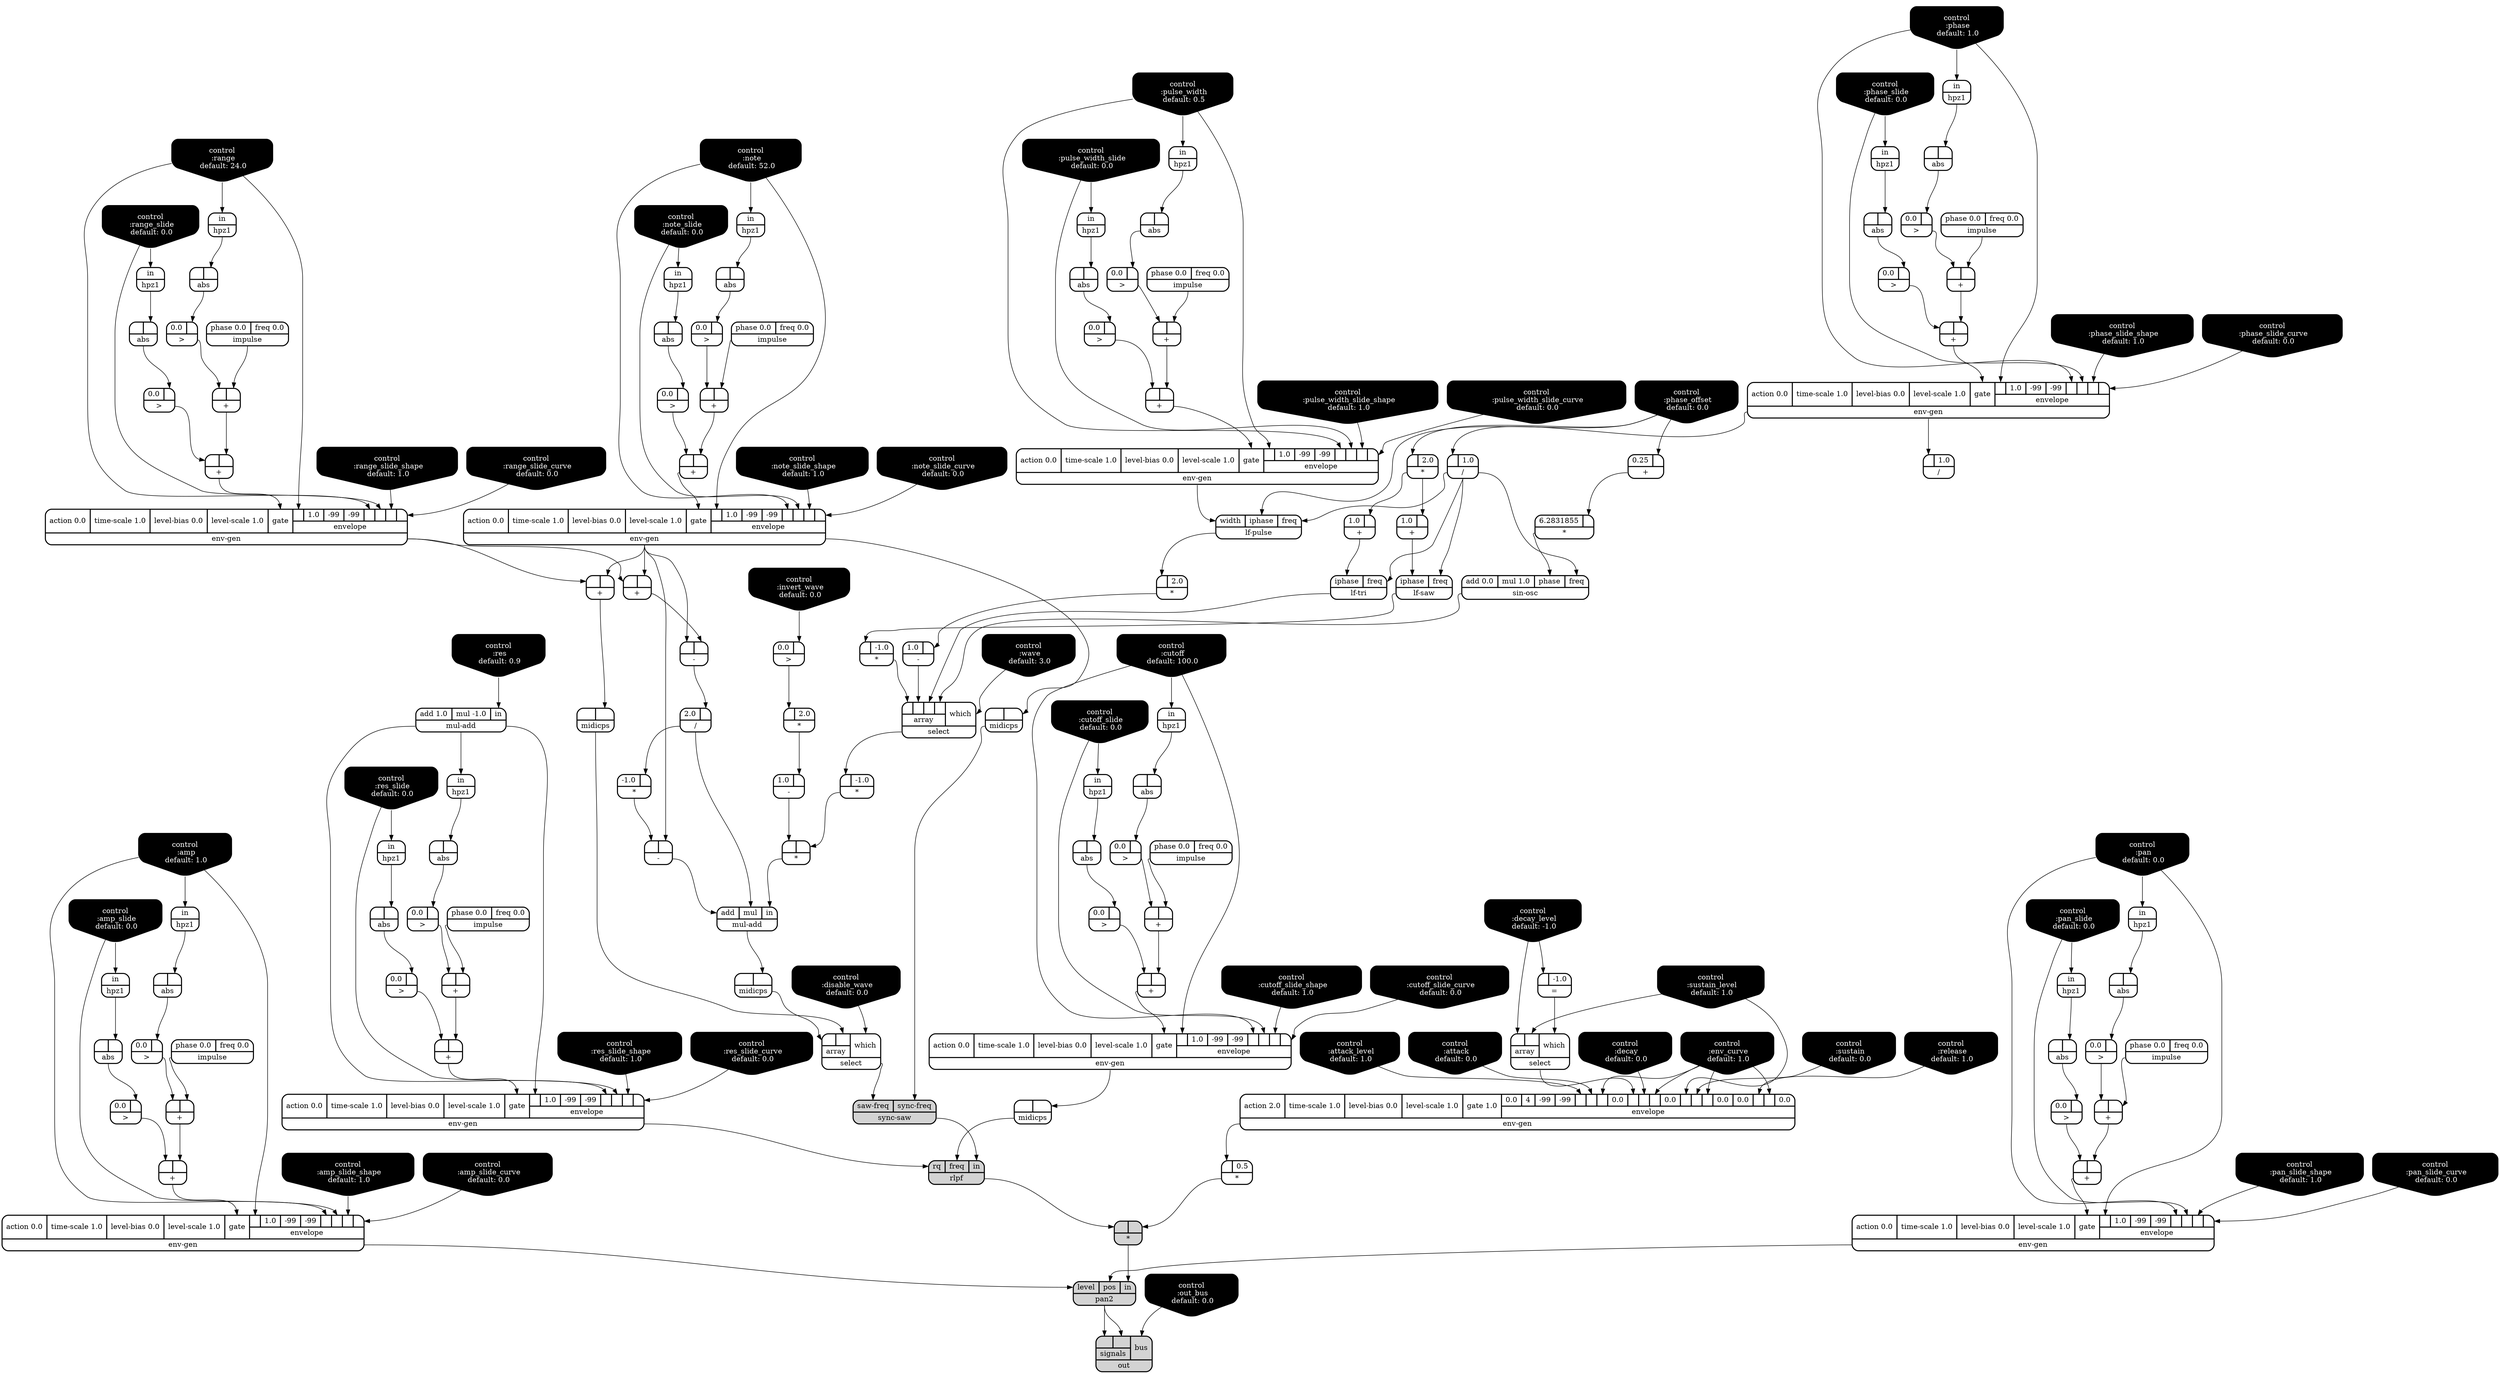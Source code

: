 digraph synthdef {
72 [label = "{{ <b> -1.0|<a> } |<__UG_NAME__>* }" style="bold, rounded" shape=record rankdir=LR];
85 [label = "{{ <b> |<a> 2.0} |<__UG_NAME__>* }" style="bold, rounded" shape=record rankdir=LR];
88 [label = "{{ <b> |<a> -1.0} |<__UG_NAME__>* }" style="bold, rounded" shape=record rankdir=LR];
100 [label = "{{ <b> |<a> 2.0} |<__UG_NAME__>* }" style="bold, rounded" shape=record rankdir=LR];
105 [label = "{{ <b> 6.2831855|<a> } |<__UG_NAME__>* }" style="bold, rounded" shape=record rankdir=LR];
108 [label = "{{ <b> |<a> -1.0} |<__UG_NAME__>* }" style="bold, rounded" shape=record rankdir=LR];
110 [label = "{{ <b> |<a> 2.0} |<__UG_NAME__>* }" style="bold, rounded" shape=record rankdir=LR];
112 [label = "{{ <b> |<a> } |<__UG_NAME__>* }" style="bold, rounded" shape=record rankdir=LR];
122 [label = "{{ <b> |<a> 0.5} |<__UG_NAME__>* }" style="bold, rounded" shape=record rankdir=LR];
144 [label = "{{ <b> |<a> } |<__UG_NAME__>* }" style="filled, bold, rounded"  shape=record rankdir=LR];
53 [label = "{{ <b> |<a> } |<__UG_NAME__>+ }" style="bold, rounded" shape=record rankdir=LR];
57 [label = "{{ <b> |<a> } |<__UG_NAME__>+ }" style="bold, rounded" shape=record rankdir=LR];
63 [label = "{{ <b> |<a> } |<__UG_NAME__>+ }" style="bold, rounded" shape=record rankdir=LR];
67 [label = "{{ <b> |<a> } |<__UG_NAME__>+ }" style="bold, rounded" shape=record rankdir=LR];
69 [label = "{{ <b> |<a> } |<__UG_NAME__>+ }" style="bold, rounded" shape=record rankdir=LR];
78 [label = "{{ <b> |<a> } |<__UG_NAME__>+ }" style="bold, rounded" shape=record rankdir=LR];
82 [label = "{{ <b> |<a> } |<__UG_NAME__>+ }" style="bold, rounded" shape=record rankdir=LR];
86 [label = "{{ <b> 1.0|<a> } |<__UG_NAME__>+ }" style="bold, rounded" shape=record rankdir=LR];
93 [label = "{{ <b> |<a> } |<__UG_NAME__>+ }" style="bold, rounded" shape=record rankdir=LR];
97 [label = "{{ <b> |<a> } |<__UG_NAME__>+ }" style="bold, rounded" shape=record rankdir=LR];
102 [label = "{{ <b> 1.0|<a> } |<__UG_NAME__>+ }" style="bold, rounded" shape=record rankdir=LR];
104 [label = "{{ <b> 0.25|<a> } |<__UG_NAME__>+ }" style="bold, rounded" shape=record rankdir=LR];
114 [label = "{{ <b> |<a> } |<__UG_NAME__>+ }" style="bold, rounded" shape=record rankdir=LR];
118 [label = "{{ <b> |<a> } |<__UG_NAME__>+ }" style="bold, rounded" shape=record rankdir=LR];
126 [label = "{{ <b> |<a> } |<__UG_NAME__>+ }" style="bold, rounded" shape=record rankdir=LR];
137 [label = "{{ <b> |<a> } |<__UG_NAME__>+ }" style="bold, rounded" shape=record rankdir=LR];
141 [label = "{{ <b> |<a> } |<__UG_NAME__>+ }" style="bold, rounded" shape=record rankdir=LR];
149 [label = "{{ <b> |<a> } |<__UG_NAME__>+ }" style="bold, rounded" shape=record rankdir=LR];
158 [label = "{{ <b> |<a> } |<__UG_NAME__>+ }" style="bold, rounded" shape=record rankdir=LR];
159 [label = "{{ <b> |<a> } |<__UG_NAME__>+ }" style="bold, rounded" shape=record rankdir=LR];
162 [label = "{{ <b> |<a> } |<__UG_NAME__>+ }" style="bold, rounded" shape=record rankdir=LR];
70 [label = "{{ <b> |<a> } |<__UG_NAME__>- }" style="bold, rounded" shape=record rankdir=LR];
73 [label = "{{ <b> |<a> } |<__UG_NAME__>- }" style="bold, rounded" shape=record rankdir=LR];
101 [label = "{{ <b> 1.0|<a> } |<__UG_NAME__>- }" style="bold, rounded" shape=record rankdir=LR];
111 [label = "{{ <b> 1.0|<a> } |<__UG_NAME__>- }" style="bold, rounded" shape=record rankdir=LR];
71 [label = "{{ <b> 2.0|<a> } |<__UG_NAME__>/ }" style="bold, rounded" shape=record rankdir=LR];
84 [label = "{{ <b> |<a> 1.0} |<__UG_NAME__>/ }" style="bold, rounded" shape=record rankdir=LR];
166 [label = "{{ <b> |<a> 1.0} |<__UG_NAME__>/ }" style="bold, rounded" shape=record rankdir=LR];
119 [label = "{{ <b> |<a> -1.0} |<__UG_NAME__>= }" style="bold, rounded" shape=record rankdir=LR];
48 [label = "{{ <b> 0.0|<a> } |<__UG_NAME__>\> }" style="bold, rounded" shape=record rankdir=LR];
52 [label = "{{ <b> 0.0|<a> } |<__UG_NAME__>\> }" style="bold, rounded" shape=record rankdir=LR];
56 [label = "{{ <b> 0.0|<a> } |<__UG_NAME__>\> }" style="bold, rounded" shape=record rankdir=LR];
62 [label = "{{ <b> 0.0|<a> } |<__UG_NAME__>\> }" style="bold, rounded" shape=record rankdir=LR];
66 [label = "{{ <b> 0.0|<a> } |<__UG_NAME__>\> }" style="bold, rounded" shape=record rankdir=LR];
77 [label = "{{ <b> 0.0|<a> } |<__UG_NAME__>\> }" style="bold, rounded" shape=record rankdir=LR];
81 [label = "{{ <b> 0.0|<a> } |<__UG_NAME__>\> }" style="bold, rounded" shape=record rankdir=LR];
92 [label = "{{ <b> 0.0|<a> } |<__UG_NAME__>\> }" style="bold, rounded" shape=record rankdir=LR];
96 [label = "{{ <b> 0.0|<a> } |<__UG_NAME__>\> }" style="bold, rounded" shape=record rankdir=LR];
109 [label = "{{ <b> 0.0|<a> } |<__UG_NAME__>\> }" style="bold, rounded" shape=record rankdir=LR];
117 [label = "{{ <b> 0.0|<a> } |<__UG_NAME__>\> }" style="bold, rounded" shape=record rankdir=LR];
136 [label = "{{ <b> 0.0|<a> } |<__UG_NAME__>\> }" style="bold, rounded" shape=record rankdir=LR];
140 [label = "{{ <b> 0.0|<a> } |<__UG_NAME__>\> }" style="bold, rounded" shape=record rankdir=LR];
148 [label = "{{ <b> 0.0|<a> } |<__UG_NAME__>\> }" style="bold, rounded" shape=record rankdir=LR];
155 [label = "{{ <b> 0.0|<a> } |<__UG_NAME__>\> }" style="bold, rounded" shape=record rankdir=LR];
156 [label = "{{ <b> 0.0|<a> } |<__UG_NAME__>\> }" style="bold, rounded" shape=record rankdir=LR];
161 [label = "{{ <b> 0.0|<a> } |<__UG_NAME__>\> }" style="bold, rounded" shape=record rankdir=LR];
47 [label = "{{ <b> |<a> } |<__UG_NAME__>abs }" style="bold, rounded" shape=record rankdir=LR];
51 [label = "{{ <b> |<a> } |<__UG_NAME__>abs }" style="bold, rounded" shape=record rankdir=LR];
55 [label = "{{ <b> |<a> } |<__UG_NAME__>abs }" style="bold, rounded" shape=record rankdir=LR];
61 [label = "{{ <b> |<a> } |<__UG_NAME__>abs }" style="bold, rounded" shape=record rankdir=LR];
65 [label = "{{ <b> |<a> } |<__UG_NAME__>abs }" style="bold, rounded" shape=record rankdir=LR];
76 [label = "{{ <b> |<a> } |<__UG_NAME__>abs }" style="bold, rounded" shape=record rankdir=LR];
80 [label = "{{ <b> |<a> } |<__UG_NAME__>abs }" style="bold, rounded" shape=record rankdir=LR];
91 [label = "{{ <b> |<a> } |<__UG_NAME__>abs }" style="bold, rounded" shape=record rankdir=LR];
95 [label = "{{ <b> |<a> } |<__UG_NAME__>abs }" style="bold, rounded" shape=record rankdir=LR];
116 [label = "{{ <b> |<a> } |<__UG_NAME__>abs }" style="bold, rounded" shape=record rankdir=LR];
135 [label = "{{ <b> |<a> } |<__UG_NAME__>abs }" style="bold, rounded" shape=record rankdir=LR];
139 [label = "{{ <b> |<a> } |<__UG_NAME__>abs }" style="bold, rounded" shape=record rankdir=LR];
147 [label = "{{ <b> |<a> } |<__UG_NAME__>abs }" style="bold, rounded" shape=record rankdir=LR];
150 [label = "{{ <b> |<a> } |<__UG_NAME__>abs }" style="bold, rounded" shape=record rankdir=LR];
153 [label = "{{ <b> |<a> } |<__UG_NAME__>abs }" style="bold, rounded" shape=record rankdir=LR];
157 [label = "{{ <b> |<a> } |<__UG_NAME__>abs }" style="bold, rounded" shape=record rankdir=LR];
0 [label = "control
 :note
 default: 52.0" shape=invhouse style="rounded, filled, bold" fillcolor=black fontcolor=white ]; 
1 [label = "control
 :note_slide
 default: 0.0" shape=invhouse style="rounded, filled, bold" fillcolor=black fontcolor=white ]; 
2 [label = "control
 :note_slide_shape
 default: 1.0" shape=invhouse style="rounded, filled, bold" fillcolor=black fontcolor=white ]; 
3 [label = "control
 :note_slide_curve
 default: 0.0" shape=invhouse style="rounded, filled, bold" fillcolor=black fontcolor=white ]; 
4 [label = "control
 :amp
 default: 1.0" shape=invhouse style="rounded, filled, bold" fillcolor=black fontcolor=white ]; 
5 [label = "control
 :amp_slide
 default: 0.0" shape=invhouse style="rounded, filled, bold" fillcolor=black fontcolor=white ]; 
6 [label = "control
 :amp_slide_shape
 default: 1.0" shape=invhouse style="rounded, filled, bold" fillcolor=black fontcolor=white ]; 
7 [label = "control
 :amp_slide_curve
 default: 0.0" shape=invhouse style="rounded, filled, bold" fillcolor=black fontcolor=white ]; 
8 [label = "control
 :pan
 default: 0.0" shape=invhouse style="rounded, filled, bold" fillcolor=black fontcolor=white ]; 
9 [label = "control
 :pan_slide
 default: 0.0" shape=invhouse style="rounded, filled, bold" fillcolor=black fontcolor=white ]; 
10 [label = "control
 :pan_slide_shape
 default: 1.0" shape=invhouse style="rounded, filled, bold" fillcolor=black fontcolor=white ]; 
11 [label = "control
 :pan_slide_curve
 default: 0.0" shape=invhouse style="rounded, filled, bold" fillcolor=black fontcolor=white ]; 
12 [label = "control
 :attack
 default: 0.0" shape=invhouse style="rounded, filled, bold" fillcolor=black fontcolor=white ]; 
13 [label = "control
 :decay
 default: 0.0" shape=invhouse style="rounded, filled, bold" fillcolor=black fontcolor=white ]; 
14 [label = "control
 :sustain
 default: 0.0" shape=invhouse style="rounded, filled, bold" fillcolor=black fontcolor=white ]; 
15 [label = "control
 :release
 default: 1.0" shape=invhouse style="rounded, filled, bold" fillcolor=black fontcolor=white ]; 
16 [label = "control
 :attack_level
 default: 1.0" shape=invhouse style="rounded, filled, bold" fillcolor=black fontcolor=white ]; 
17 [label = "control
 :decay_level
 default: -1.0" shape=invhouse style="rounded, filled, bold" fillcolor=black fontcolor=white ]; 
18 [label = "control
 :sustain_level
 default: 1.0" shape=invhouse style="rounded, filled, bold" fillcolor=black fontcolor=white ]; 
19 [label = "control
 :env_curve
 default: 1.0" shape=invhouse style="rounded, filled, bold" fillcolor=black fontcolor=white ]; 
20 [label = "control
 :cutoff
 default: 100.0" shape=invhouse style="rounded, filled, bold" fillcolor=black fontcolor=white ]; 
21 [label = "control
 :cutoff_slide
 default: 0.0" shape=invhouse style="rounded, filled, bold" fillcolor=black fontcolor=white ]; 
22 [label = "control
 :cutoff_slide_shape
 default: 1.0" shape=invhouse style="rounded, filled, bold" fillcolor=black fontcolor=white ]; 
23 [label = "control
 :cutoff_slide_curve
 default: 0.0" shape=invhouse style="rounded, filled, bold" fillcolor=black fontcolor=white ]; 
24 [label = "control
 :res
 default: 0.9" shape=invhouse style="rounded, filled, bold" fillcolor=black fontcolor=white ]; 
25 [label = "control
 :res_slide
 default: 0.0" shape=invhouse style="rounded, filled, bold" fillcolor=black fontcolor=white ]; 
26 [label = "control
 :res_slide_shape
 default: 1.0" shape=invhouse style="rounded, filled, bold" fillcolor=black fontcolor=white ]; 
27 [label = "control
 :res_slide_curve
 default: 0.0" shape=invhouse style="rounded, filled, bold" fillcolor=black fontcolor=white ]; 
28 [label = "control
 :phase
 default: 1.0" shape=invhouse style="rounded, filled, bold" fillcolor=black fontcolor=white ]; 
29 [label = "control
 :phase_slide
 default: 0.0" shape=invhouse style="rounded, filled, bold" fillcolor=black fontcolor=white ]; 
30 [label = "control
 :phase_slide_shape
 default: 1.0" shape=invhouse style="rounded, filled, bold" fillcolor=black fontcolor=white ]; 
31 [label = "control
 :phase_slide_curve
 default: 0.0" shape=invhouse style="rounded, filled, bold" fillcolor=black fontcolor=white ]; 
32 [label = "control
 :phase_offset
 default: 0.0" shape=invhouse style="rounded, filled, bold" fillcolor=black fontcolor=white ]; 
33 [label = "control
 :wave
 default: 3.0" shape=invhouse style="rounded, filled, bold" fillcolor=black fontcolor=white ]; 
34 [label = "control
 :disable_wave
 default: 0.0" shape=invhouse style="rounded, filled, bold" fillcolor=black fontcolor=white ]; 
35 [label = "control
 :invert_wave
 default: 0.0" shape=invhouse style="rounded, filled, bold" fillcolor=black fontcolor=white ]; 
36 [label = "control
 :pulse_width
 default: 0.5" shape=invhouse style="rounded, filled, bold" fillcolor=black fontcolor=white ]; 
37 [label = "control
 :pulse_width_slide
 default: 0.0" shape=invhouse style="rounded, filled, bold" fillcolor=black fontcolor=white ]; 
38 [label = "control
 :pulse_width_slide_shape
 default: 1.0" shape=invhouse style="rounded, filled, bold" fillcolor=black fontcolor=white ]; 
39 [label = "control
 :pulse_width_slide_curve
 default: 0.0" shape=invhouse style="rounded, filled, bold" fillcolor=black fontcolor=white ]; 
40 [label = "control
 :range
 default: 24.0" shape=invhouse style="rounded, filled, bold" fillcolor=black fontcolor=white ]; 
41 [label = "control
 :range_slide
 default: 0.0" shape=invhouse style="rounded, filled, bold" fillcolor=black fontcolor=white ]; 
42 [label = "control
 :range_slide_shape
 default: 1.0" shape=invhouse style="rounded, filled, bold" fillcolor=black fontcolor=white ]; 
43 [label = "control
 :range_slide_curve
 default: 0.0" shape=invhouse style="rounded, filled, bold" fillcolor=black fontcolor=white ]; 
44 [label = "control
 :out_bus
 default: 0.0" shape=invhouse style="rounded, filled, bold" fillcolor=black fontcolor=white ]; 
58 [label = "{{ <action> action 0.0|<time____scale> time-scale 1.0|<level____bias> level-bias 0.0|<level____scale> level-scale 1.0|<gate> gate|{{<envelope___control___0>|1.0|-99|-99|<envelope___control___4>|<envelope___control___5>|<envelope___control___6>|<envelope___control___7>}|envelope}} |<__UG_NAME__>env-gen }" style="bold, rounded" shape=record rankdir=LR];
68 [label = "{{ <action> action 0.0|<time____scale> time-scale 1.0|<level____bias> level-bias 0.0|<level____scale> level-scale 1.0|<gate> gate|{{<envelope___control___0>|1.0|-99|-99|<envelope___control___4>|<envelope___control___5>|<envelope___control___6>|<envelope___control___7>}|envelope}} |<__UG_NAME__>env-gen }" style="bold, rounded" shape=record rankdir=LR];
83 [label = "{{ <action> action 0.0|<time____scale> time-scale 1.0|<level____bias> level-bias 0.0|<level____scale> level-scale 1.0|<gate> gate|{{<envelope___control___0>|1.0|-99|-99|<envelope___control___4>|<envelope___control___5>|<envelope___control___6>|<envelope___control___7>}|envelope}} |<__UG_NAME__>env-gen }" style="bold, rounded" shape=record rankdir=LR];
98 [label = "{{ <action> action 0.0|<time____scale> time-scale 1.0|<level____bias> level-bias 0.0|<level____scale> level-scale 1.0|<gate> gate|{{<envelope___control___0>|1.0|-99|-99|<envelope___control___4>|<envelope___control___5>|<envelope___control___6>|<envelope___control___7>}|envelope}} |<__UG_NAME__>env-gen }" style="bold, rounded" shape=record rankdir=LR];
121 [label = "{{ <action> action 2.0|<time____scale> time-scale 1.0|<level____bias> level-bias 0.0|<level____scale> level-scale 1.0|<gate> gate 1.0|{{0.0|4|-99|-99|<envelope___control___4>|<envelope___control___5>|<envelope___control___6>|0.0|<envelope___select___8>|<envelope___control___9>|<envelope___control___10>|0.0|<envelope___control___12>|<envelope___control___13>|<envelope___control___14>|0.0|0.0|<envelope___control___17>|<envelope___control___18>|0.0}|envelope}} |<__UG_NAME__>env-gen }" style="bold, rounded" shape=record rankdir=LR];
130 [label = "{{ <action> action 0.0|<time____scale> time-scale 1.0|<level____bias> level-bias 0.0|<level____scale> level-scale 1.0|<gate> gate|{{<envelope___control___0>|1.0|-99|-99|<envelope___control___4>|<envelope___control___5>|<envelope___control___6>|<envelope___control___7>}|envelope}} |<__UG_NAME__>env-gen }" style="bold, rounded" shape=record rankdir=LR];
142 [label = "{{ <action> action 0.0|<time____scale> time-scale 1.0|<level____bias> level-bias 0.0|<level____scale> level-scale 1.0|<gate> gate|{{<envelope___mul____add___0>|1.0|-99|-99|<envelope___mul____add___4>|<envelope___control___5>|<envelope___control___6>|<envelope___control___7>}|envelope}} |<__UG_NAME__>env-gen }" style="bold, rounded" shape=record rankdir=LR];
160 [label = "{{ <action> action 0.0|<time____scale> time-scale 1.0|<level____bias> level-bias 0.0|<level____scale> level-scale 1.0|<gate> gate|{{<envelope___control___0>|1.0|-99|-99|<envelope___control___4>|<envelope___control___5>|<envelope___control___6>|<envelope___control___7>}|envelope}} |<__UG_NAME__>env-gen }" style="bold, rounded" shape=record rankdir=LR];
163 [label = "{{ <action> action 0.0|<time____scale> time-scale 1.0|<level____bias> level-bias 0.0|<level____scale> level-scale 1.0|<gate> gate|{{<envelope___control___0>|1.0|-99|-99|<envelope___control___4>|<envelope___control___5>|<envelope___control___6>|<envelope___control___7>}|envelope}} |<__UG_NAME__>env-gen }" style="bold, rounded" shape=record rankdir=LR];
45 [label = "{{ <in> in} |<__UG_NAME__>hpz1 }" style="bold, rounded" shape=record rankdir=LR];
46 [label = "{{ <in> in} |<__UG_NAME__>hpz1 }" style="bold, rounded" shape=record rankdir=LR];
50 [label = "{{ <in> in} |<__UG_NAME__>hpz1 }" style="bold, rounded" shape=record rankdir=LR];
54 [label = "{{ <in> in} |<__UG_NAME__>hpz1 }" style="bold, rounded" shape=record rankdir=LR];
60 [label = "{{ <in> in} |<__UG_NAME__>hpz1 }" style="bold, rounded" shape=record rankdir=LR];
64 [label = "{{ <in> in} |<__UG_NAME__>hpz1 }" style="bold, rounded" shape=record rankdir=LR];
75 [label = "{{ <in> in} |<__UG_NAME__>hpz1 }" style="bold, rounded" shape=record rankdir=LR];
79 [label = "{{ <in> in} |<__UG_NAME__>hpz1 }" style="bold, rounded" shape=record rankdir=LR];
90 [label = "{{ <in> in} |<__UG_NAME__>hpz1 }" style="bold, rounded" shape=record rankdir=LR];
94 [label = "{{ <in> in} |<__UG_NAME__>hpz1 }" style="bold, rounded" shape=record rankdir=LR];
115 [label = "{{ <in> in} |<__UG_NAME__>hpz1 }" style="bold, rounded" shape=record rankdir=LR];
134 [label = "{{ <in> in} |<__UG_NAME__>hpz1 }" style="bold, rounded" shape=record rankdir=LR];
138 [label = "{{ <in> in} |<__UG_NAME__>hpz1 }" style="bold, rounded" shape=record rankdir=LR];
146 [label = "{{ <in> in} |<__UG_NAME__>hpz1 }" style="bold, rounded" shape=record rankdir=LR];
152 [label = "{{ <in> in} |<__UG_NAME__>hpz1 }" style="bold, rounded" shape=record rankdir=LR];
154 [label = "{{ <in> in} |<__UG_NAME__>hpz1 }" style="bold, rounded" shape=record rankdir=LR];
49 [label = "{{ <phase> phase 0.0|<freq> freq 0.0} |<__UG_NAME__>impulse }" style="bold, rounded" shape=record rankdir=LR];
59 [label = "{{ <phase> phase 0.0|<freq> freq 0.0} |<__UG_NAME__>impulse }" style="bold, rounded" shape=record rankdir=LR];
74 [label = "{{ <phase> phase 0.0|<freq> freq 0.0} |<__UG_NAME__>impulse }" style="bold, rounded" shape=record rankdir=LR];
89 [label = "{{ <phase> phase 0.0|<freq> freq 0.0} |<__UG_NAME__>impulse }" style="bold, rounded" shape=record rankdir=LR];
113 [label = "{{ <phase> phase 0.0|<freq> freq 0.0} |<__UG_NAME__>impulse }" style="bold, rounded" shape=record rankdir=LR];
132 [label = "{{ <phase> phase 0.0|<freq> freq 0.0} |<__UG_NAME__>impulse }" style="bold, rounded" shape=record rankdir=LR];
145 [label = "{{ <phase> phase 0.0|<freq> freq 0.0} |<__UG_NAME__>impulse }" style="bold, rounded" shape=record rankdir=LR];
151 [label = "{{ <phase> phase 0.0|<freq> freq 0.0} |<__UG_NAME__>impulse }" style="bold, rounded" shape=record rankdir=LR];
99 [label = "{{ <width> width|<iphase> iphase|<freq> freq} |<__UG_NAME__>lf-pulse }" style="bold, rounded" shape=record rankdir=LR];
87 [label = "{{ <iphase> iphase|<freq> freq} |<__UG_NAME__>lf-saw }" style="bold, rounded" shape=record rankdir=LR];
103 [label = "{{ <iphase> iphase|<freq> freq} |<__UG_NAME__>lf-tri }" style="bold, rounded" shape=record rankdir=LR];
123 [label = "{{ <b> |<a> } |<__UG_NAME__>midicps }" style="bold, rounded" shape=record rankdir=LR];
125 [label = "{{ <b> |<a> } |<__UG_NAME__>midicps }" style="bold, rounded" shape=record rankdir=LR];
127 [label = "{{ <b> |<a> } |<__UG_NAME__>midicps }" style="bold, rounded" shape=record rankdir=LR];
131 [label = "{{ <b> |<a> } |<__UG_NAME__>midicps }" style="bold, rounded" shape=record rankdir=LR];
124 [label = "{{ <add> add|<mul> mul|<in> in} |<__UG_NAME__>mul-add }" style="bold, rounded" shape=record rankdir=LR];
133 [label = "{{ <add> add 1.0|<mul> mul -1.0|<in> in} |<__UG_NAME__>mul-add }" style="bold, rounded" shape=record rankdir=LR];
165 [label = "{{ {{<signals___pan2___0>|<signals___pan2___1>}|signals}|<bus> bus} |<__UG_NAME__>out }" style="filled, bold, rounded"  shape=record rankdir=LR];
164 [label = "{{ <level> level|<pos> pos|<in> in} |<__UG_NAME__>pan2 }" style="filled, bold, rounded"  shape=record rankdir=LR];
143 [label = "{{ <rq> rq|<freq> freq|<in> in} |<__UG_NAME__>rlpf }" style="filled, bold, rounded"  shape=record rankdir=LR];
107 [label = "{{ {{<array___binary____op____u____gen___0>|<array___binary____op____u____gen___1>|<array___lf____tri___2>|<array___sin____osc___3>}|array}|<which> which} |<__UG_NAME__>select }" style="bold, rounded" shape=record rankdir=LR];
120 [label = "{{ {{<array___control___0>|<array___control___1>}|array}|<which> which} |<__UG_NAME__>select }" style="bold, rounded" shape=record rankdir=LR];
128 [label = "{{ {{<array___unary____op____u____gen___0>|<array___unary____op____u____gen___1>}|array}|<which> which} |<__UG_NAME__>select }" style="bold, rounded" shape=record rankdir=LR];
106 [label = "{{ <add> add 0.0|<mul> mul 1.0|<phase> phase|<freq> freq} |<__UG_NAME__>sin-osc }" style="bold, rounded" shape=record rankdir=LR];
129 [label = "{{ <saw____freq> saw-freq|<sync____freq> sync-freq} |<__UG_NAME__>sync-saw }" style="filled, bold, rounded"  shape=record rankdir=LR];

71:__UG_NAME__ -> 72:a ;
32:__UG_NAME__ -> 85:b ;
87:__UG_NAME__ -> 88:b ;
99:__UG_NAME__ -> 100:b ;
104:__UG_NAME__ -> 105:a ;
107:__UG_NAME__ -> 108:b ;
109:__UG_NAME__ -> 110:b ;
108:__UG_NAME__ -> 112:a ;
111:__UG_NAME__ -> 112:b ;
121:__UG_NAME__ -> 122:b ;
122:__UG_NAME__ -> 144:a ;
143:__UG_NAME__ -> 144:b ;
49:__UG_NAME__ -> 53:a ;
52:__UG_NAME__ -> 53:b ;
53:__UG_NAME__ -> 57:a ;
56:__UG_NAME__ -> 57:b ;
59:__UG_NAME__ -> 63:a ;
62:__UG_NAME__ -> 63:b ;
63:__UG_NAME__ -> 67:a ;
66:__UG_NAME__ -> 67:b ;
58:__UG_NAME__ -> 69:a ;
68:__UG_NAME__ -> 69:b ;
74:__UG_NAME__ -> 78:a ;
77:__UG_NAME__ -> 78:b ;
78:__UG_NAME__ -> 82:a ;
81:__UG_NAME__ -> 82:b ;
85:__UG_NAME__ -> 86:a ;
89:__UG_NAME__ -> 93:a ;
92:__UG_NAME__ -> 93:b ;
93:__UG_NAME__ -> 97:a ;
96:__UG_NAME__ -> 97:b ;
85:__UG_NAME__ -> 102:a ;
32:__UG_NAME__ -> 104:a ;
113:__UG_NAME__ -> 114:a ;
48:__UG_NAME__ -> 114:b ;
114:__UG_NAME__ -> 118:a ;
117:__UG_NAME__ -> 118:b ;
58:__UG_NAME__ -> 126:a ;
68:__UG_NAME__ -> 126:b ;
132:__UG_NAME__ -> 137:a ;
136:__UG_NAME__ -> 137:b ;
137:__UG_NAME__ -> 141:a ;
140:__UG_NAME__ -> 141:b ;
145:__UG_NAME__ -> 149:a ;
148:__UG_NAME__ -> 149:b ;
151:__UG_NAME__ -> 158:a ;
155:__UG_NAME__ -> 158:b ;
158:__UG_NAME__ -> 159:a ;
156:__UG_NAME__ -> 159:b ;
149:__UG_NAME__ -> 162:a ;
161:__UG_NAME__ -> 162:b ;
69:__UG_NAME__ -> 70:a ;
58:__UG_NAME__ -> 70:b ;
58:__UG_NAME__ -> 73:a ;
72:__UG_NAME__ -> 73:b ;
100:__UG_NAME__ -> 101:a ;
110:__UG_NAME__ -> 111:a ;
70:__UG_NAME__ -> 71:a ;
83:__UG_NAME__ -> 84:b ;
83:__UG_NAME__ -> 166:b ;
17:__UG_NAME__ -> 119:b ;
47:__UG_NAME__ -> 48:a ;
51:__UG_NAME__ -> 52:a ;
55:__UG_NAME__ -> 56:a ;
61:__UG_NAME__ -> 62:a ;
65:__UG_NAME__ -> 66:a ;
76:__UG_NAME__ -> 77:a ;
80:__UG_NAME__ -> 81:a ;
91:__UG_NAME__ -> 92:a ;
95:__UG_NAME__ -> 96:a ;
35:__UG_NAME__ -> 109:a ;
116:__UG_NAME__ -> 117:a ;
135:__UG_NAME__ -> 136:a ;
139:__UG_NAME__ -> 140:a ;
147:__UG_NAME__ -> 148:a ;
153:__UG_NAME__ -> 155:a ;
150:__UG_NAME__ -> 156:a ;
157:__UG_NAME__ -> 161:a ;
46:__UG_NAME__ -> 47:a ;
50:__UG_NAME__ -> 51:a ;
54:__UG_NAME__ -> 55:a ;
60:__UG_NAME__ -> 61:a ;
64:__UG_NAME__ -> 65:a ;
75:__UG_NAME__ -> 76:a ;
79:__UG_NAME__ -> 80:a ;
90:__UG_NAME__ -> 91:a ;
94:__UG_NAME__ -> 95:a ;
115:__UG_NAME__ -> 116:a ;
134:__UG_NAME__ -> 135:a ;
138:__UG_NAME__ -> 139:a ;
146:__UG_NAME__ -> 147:a ;
45:__UG_NAME__ -> 150:a ;
152:__UG_NAME__ -> 153:a ;
154:__UG_NAME__ -> 157:a ;
0:__UG_NAME__ -> 58:envelope___control___0 ;
0:__UG_NAME__ -> 58:envelope___control___4 ;
1:__UG_NAME__ -> 58:envelope___control___5 ;
2:__UG_NAME__ -> 58:envelope___control___6 ;
3:__UG_NAME__ -> 58:envelope___control___7 ;
57:__UG_NAME__ -> 58:gate ;
40:__UG_NAME__ -> 68:envelope___control___0 ;
40:__UG_NAME__ -> 68:envelope___control___4 ;
41:__UG_NAME__ -> 68:envelope___control___5 ;
42:__UG_NAME__ -> 68:envelope___control___6 ;
43:__UG_NAME__ -> 68:envelope___control___7 ;
67:__UG_NAME__ -> 68:gate ;
28:__UG_NAME__ -> 83:envelope___control___0 ;
28:__UG_NAME__ -> 83:envelope___control___4 ;
29:__UG_NAME__ -> 83:envelope___control___5 ;
30:__UG_NAME__ -> 83:envelope___control___6 ;
31:__UG_NAME__ -> 83:envelope___control___7 ;
82:__UG_NAME__ -> 83:gate ;
36:__UG_NAME__ -> 98:envelope___control___0 ;
36:__UG_NAME__ -> 98:envelope___control___4 ;
37:__UG_NAME__ -> 98:envelope___control___5 ;
38:__UG_NAME__ -> 98:envelope___control___6 ;
39:__UG_NAME__ -> 98:envelope___control___7 ;
97:__UG_NAME__ -> 98:gate ;
16:__UG_NAME__ -> 121:envelope___control___4 ;
12:__UG_NAME__ -> 121:envelope___control___5 ;
19:__UG_NAME__ -> 121:envelope___control___6 ;
120:__UG_NAME__ -> 121:envelope___select___8 ;
13:__UG_NAME__ -> 121:envelope___control___9 ;
19:__UG_NAME__ -> 121:envelope___control___10 ;
18:__UG_NAME__ -> 121:envelope___control___12 ;
14:__UG_NAME__ -> 121:envelope___control___13 ;
19:__UG_NAME__ -> 121:envelope___control___14 ;
15:__UG_NAME__ -> 121:envelope___control___17 ;
19:__UG_NAME__ -> 121:envelope___control___18 ;
20:__UG_NAME__ -> 130:envelope___control___0 ;
20:__UG_NAME__ -> 130:envelope___control___4 ;
21:__UG_NAME__ -> 130:envelope___control___5 ;
22:__UG_NAME__ -> 130:envelope___control___6 ;
23:__UG_NAME__ -> 130:envelope___control___7 ;
118:__UG_NAME__ -> 130:gate ;
133:__UG_NAME__ -> 142:envelope___mul____add___0 ;
133:__UG_NAME__ -> 142:envelope___mul____add___4 ;
25:__UG_NAME__ -> 142:envelope___control___5 ;
26:__UG_NAME__ -> 142:envelope___control___6 ;
27:__UG_NAME__ -> 142:envelope___control___7 ;
141:__UG_NAME__ -> 142:gate ;
4:__UG_NAME__ -> 160:envelope___control___0 ;
4:__UG_NAME__ -> 160:envelope___control___4 ;
5:__UG_NAME__ -> 160:envelope___control___5 ;
6:__UG_NAME__ -> 160:envelope___control___6 ;
7:__UG_NAME__ -> 160:envelope___control___7 ;
159:__UG_NAME__ -> 160:gate ;
8:__UG_NAME__ -> 163:envelope___control___0 ;
8:__UG_NAME__ -> 163:envelope___control___4 ;
9:__UG_NAME__ -> 163:envelope___control___5 ;
10:__UG_NAME__ -> 163:envelope___control___6 ;
11:__UG_NAME__ -> 163:envelope___control___7 ;
162:__UG_NAME__ -> 163:gate ;
5:__UG_NAME__ -> 45:in ;
20:__UG_NAME__ -> 46:in ;
0:__UG_NAME__ -> 50:in ;
1:__UG_NAME__ -> 54:in ;
40:__UG_NAME__ -> 60:in ;
41:__UG_NAME__ -> 64:in ;
28:__UG_NAME__ -> 75:in ;
29:__UG_NAME__ -> 79:in ;
36:__UG_NAME__ -> 90:in ;
37:__UG_NAME__ -> 94:in ;
21:__UG_NAME__ -> 115:in ;
133:__UG_NAME__ -> 134:in ;
25:__UG_NAME__ -> 138:in ;
8:__UG_NAME__ -> 146:in ;
4:__UG_NAME__ -> 152:in ;
9:__UG_NAME__ -> 154:in ;
84:__UG_NAME__ -> 99:freq ;
32:__UG_NAME__ -> 99:iphase ;
98:__UG_NAME__ -> 99:width ;
84:__UG_NAME__ -> 87:freq ;
86:__UG_NAME__ -> 87:iphase ;
84:__UG_NAME__ -> 103:freq ;
102:__UG_NAME__ -> 103:iphase ;
58:__UG_NAME__ -> 123:a ;
124:__UG_NAME__ -> 125:a ;
126:__UG_NAME__ -> 127:a ;
130:__UG_NAME__ -> 131:a ;
112:__UG_NAME__ -> 124:in ;
71:__UG_NAME__ -> 124:mul ;
73:__UG_NAME__ -> 124:add ;
24:__UG_NAME__ -> 133:in ;
44:__UG_NAME__ -> 165:bus ;
164:__UG_NAME__ -> 165:signals___pan2___0 ;
164:__UG_NAME__ -> 165:signals___pan2___1 ;
144:__UG_NAME__ -> 164:in ;
163:__UG_NAME__ -> 164:pos ;
160:__UG_NAME__ -> 164:level ;
129:__UG_NAME__ -> 143:in ;
131:__UG_NAME__ -> 143:freq ;
142:__UG_NAME__ -> 143:rq ;
33:__UG_NAME__ -> 107:which ;
88:__UG_NAME__ -> 107:array___binary____op____u____gen___0 ;
101:__UG_NAME__ -> 107:array___binary____op____u____gen___1 ;
103:__UG_NAME__ -> 107:array___lf____tri___2 ;
106:__UG_NAME__ -> 107:array___sin____osc___3 ;
119:__UG_NAME__ -> 120:which ;
17:__UG_NAME__ -> 120:array___control___0 ;
18:__UG_NAME__ -> 120:array___control___1 ;
34:__UG_NAME__ -> 128:which ;
125:__UG_NAME__ -> 128:array___unary____op____u____gen___0 ;
127:__UG_NAME__ -> 128:array___unary____op____u____gen___1 ;
84:__UG_NAME__ -> 106:freq ;
105:__UG_NAME__ -> 106:phase ;
123:__UG_NAME__ -> 129:sync____freq ;
128:__UG_NAME__ -> 129:saw____freq ;

}